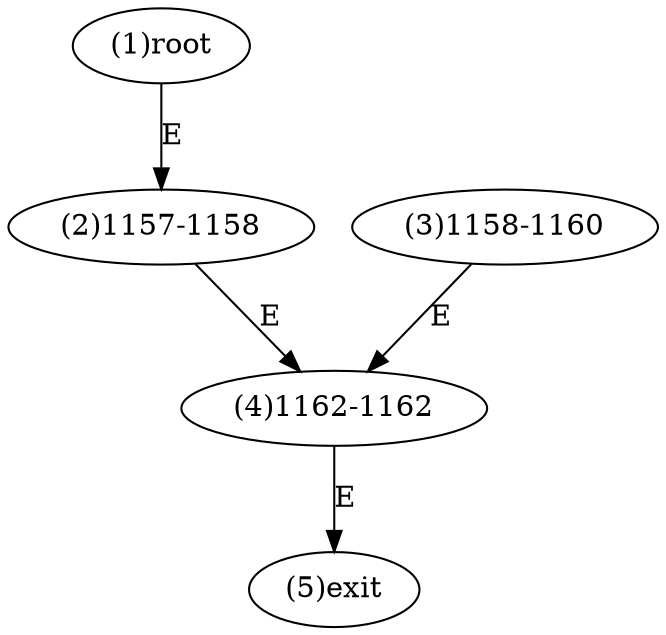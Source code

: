 digraph "" { 
1[ label="(1)root"];
2[ label="(2)1157-1158"];
3[ label="(3)1158-1160"];
4[ label="(4)1162-1162"];
5[ label="(5)exit"];
1->2[ label="E"];
2->4[ label="E"];
3->4[ label="E"];
4->5[ label="E"];
}
